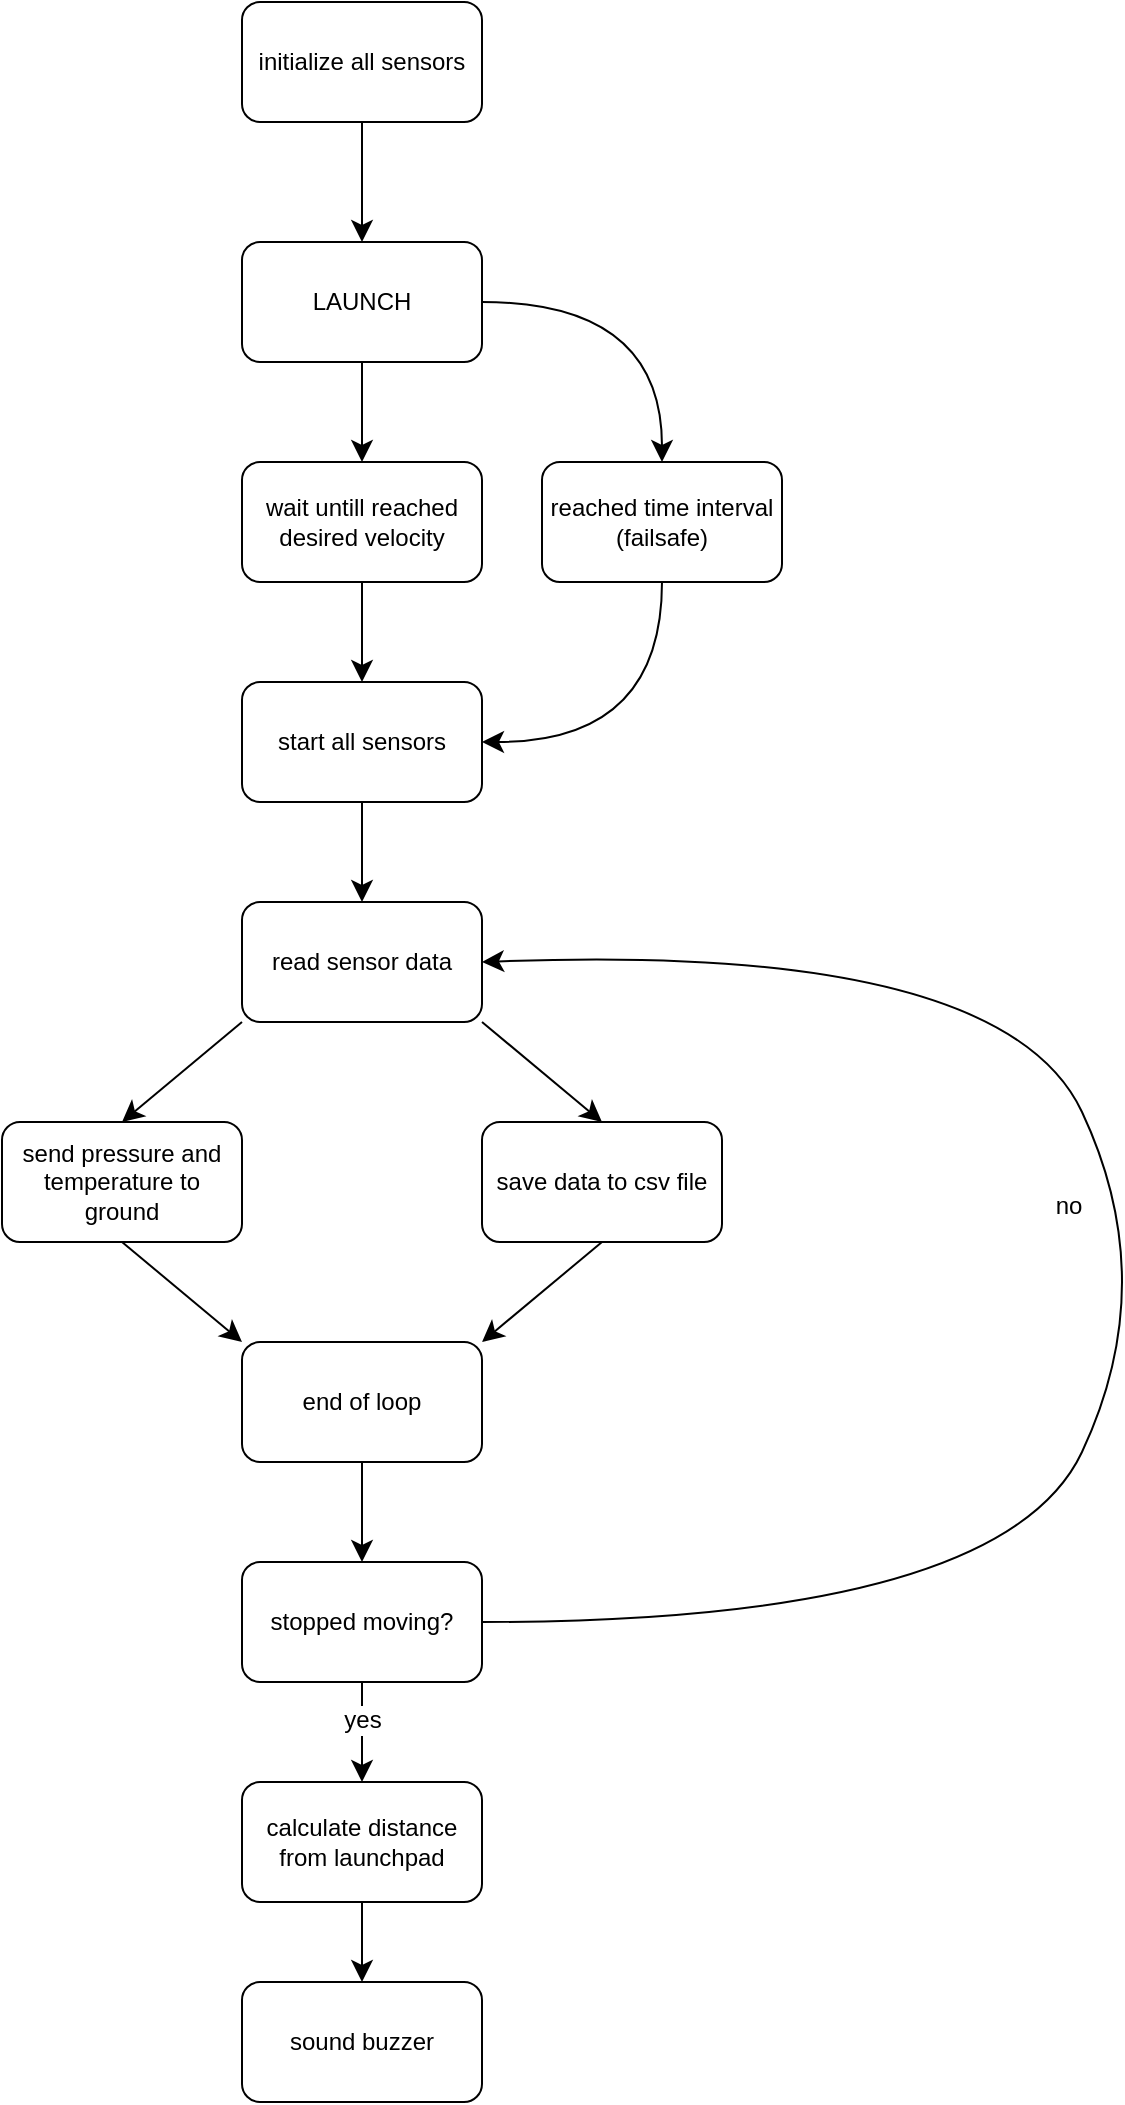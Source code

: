 <mxfile version="26.0.4">
  <diagram name="Page-1" id="edf60f1a-56cd-e834-aa8a-f176f3a09ee4">
    <mxGraphModel dx="1674" dy="834" grid="1" gridSize="10" guides="1" tooltips="1" connect="1" arrows="1" fold="1" page="1" pageScale="1" pageWidth="1100" pageHeight="850" background="none" math="0" shadow="0">
      <root>
        <mxCell id="0" />
        <mxCell id="1" parent="0" />
        <mxCell id="L2QTRndGpPyRp-JIeLMu-5" style="edgeStyle=none;curved=1;rounded=0;orthogonalLoop=1;jettySize=auto;html=1;exitX=0;exitY=1;exitDx=0;exitDy=0;entryX=0.5;entryY=0;entryDx=0;entryDy=0;fontSize=12;startSize=8;endSize=8;" edge="1" parent="1" source="L2QTRndGpPyRp-JIeLMu-1" target="L2QTRndGpPyRp-JIeLMu-3">
          <mxGeometry relative="1" as="geometry" />
        </mxCell>
        <mxCell id="L2QTRndGpPyRp-JIeLMu-1" value="read sensor data" style="rounded=1;whiteSpace=wrap;html=1;" vertex="1" parent="1">
          <mxGeometry x="440" y="450" width="120" height="60" as="geometry" />
        </mxCell>
        <mxCell id="L2QTRndGpPyRp-JIeLMu-3" value="send pressure and temperature to ground" style="rounded=1;whiteSpace=wrap;html=1;" vertex="1" parent="1">
          <mxGeometry x="320" y="560" width="120" height="60" as="geometry" />
        </mxCell>
        <mxCell id="L2QTRndGpPyRp-JIeLMu-6" value="save data to csv file" style="rounded=1;whiteSpace=wrap;html=1;" vertex="1" parent="1">
          <mxGeometry x="560" y="560" width="120" height="60" as="geometry" />
        </mxCell>
        <mxCell id="L2QTRndGpPyRp-JIeLMu-7" value="" style="endArrow=classic;html=1;rounded=0;fontSize=12;startSize=8;endSize=8;curved=1;entryX=0.5;entryY=0;entryDx=0;entryDy=0;exitX=1;exitY=1;exitDx=0;exitDy=0;" edge="1" parent="1" source="L2QTRndGpPyRp-JIeLMu-1" target="L2QTRndGpPyRp-JIeLMu-6">
          <mxGeometry width="50" height="50" relative="1" as="geometry">
            <mxPoint x="460" y="530" as="sourcePoint" />
            <mxPoint x="510" y="480" as="targetPoint" />
          </mxGeometry>
        </mxCell>
        <mxCell id="L2QTRndGpPyRp-JIeLMu-29" style="edgeStyle=none;curved=1;rounded=0;orthogonalLoop=1;jettySize=auto;html=1;exitX=0.5;exitY=1;exitDx=0;exitDy=0;entryX=0.5;entryY=0;entryDx=0;entryDy=0;fontSize=12;startSize=8;endSize=8;" edge="1" parent="1" source="L2QTRndGpPyRp-JIeLMu-8" target="L2QTRndGpPyRp-JIeLMu-28">
          <mxGeometry relative="1" as="geometry" />
        </mxCell>
        <mxCell id="L2QTRndGpPyRp-JIeLMu-8" value="end of loop" style="rounded=1;whiteSpace=wrap;html=1;" vertex="1" parent="1">
          <mxGeometry x="440" y="670" width="120" height="60" as="geometry" />
        </mxCell>
        <mxCell id="L2QTRndGpPyRp-JIeLMu-9" value="" style="endArrow=classic;html=1;rounded=0;fontSize=12;startSize=8;endSize=8;curved=1;exitX=0.5;exitY=1;exitDx=0;exitDy=0;entryX=0;entryY=0;entryDx=0;entryDy=0;" edge="1" parent="1" source="L2QTRndGpPyRp-JIeLMu-3" target="L2QTRndGpPyRp-JIeLMu-8">
          <mxGeometry width="50" height="50" relative="1" as="geometry">
            <mxPoint x="460" y="830" as="sourcePoint" />
            <mxPoint x="510" y="780" as="targetPoint" />
          </mxGeometry>
        </mxCell>
        <mxCell id="L2QTRndGpPyRp-JIeLMu-10" value="" style="endArrow=classic;html=1;rounded=0;fontSize=12;startSize=8;endSize=8;curved=1;exitX=0.5;exitY=1;exitDx=0;exitDy=0;entryX=1;entryY=0;entryDx=0;entryDy=0;" edge="1" parent="1" source="L2QTRndGpPyRp-JIeLMu-6" target="L2QTRndGpPyRp-JIeLMu-8">
          <mxGeometry width="50" height="50" relative="1" as="geometry">
            <mxPoint x="460" y="830" as="sourcePoint" />
            <mxPoint x="510" y="780" as="targetPoint" />
          </mxGeometry>
        </mxCell>
        <mxCell id="L2QTRndGpPyRp-JIeLMu-13" style="edgeStyle=none;curved=1;rounded=0;orthogonalLoop=1;jettySize=auto;html=1;exitX=0.5;exitY=1;exitDx=0;exitDy=0;entryX=0.5;entryY=0;entryDx=0;entryDy=0;fontSize=12;startSize=8;endSize=8;" edge="1" parent="1" source="L2QTRndGpPyRp-JIeLMu-11" target="L2QTRndGpPyRp-JIeLMu-12">
          <mxGeometry relative="1" as="geometry" />
        </mxCell>
        <mxCell id="L2QTRndGpPyRp-JIeLMu-11" value="wait untill reached desired velocity" style="rounded=1;whiteSpace=wrap;html=1;" vertex="1" parent="1">
          <mxGeometry x="440" y="230" width="120" height="60" as="geometry" />
        </mxCell>
        <mxCell id="L2QTRndGpPyRp-JIeLMu-14" style="edgeStyle=none;curved=1;rounded=0;orthogonalLoop=1;jettySize=auto;html=1;exitX=0.5;exitY=1;exitDx=0;exitDy=0;entryX=0.5;entryY=0;entryDx=0;entryDy=0;fontSize=12;startSize=8;endSize=8;" edge="1" parent="1" source="L2QTRndGpPyRp-JIeLMu-12" target="L2QTRndGpPyRp-JIeLMu-1">
          <mxGeometry relative="1" as="geometry" />
        </mxCell>
        <mxCell id="L2QTRndGpPyRp-JIeLMu-12" value="start all sensors" style="rounded=1;whiteSpace=wrap;html=1;" vertex="1" parent="1">
          <mxGeometry x="440" y="340" width="120" height="60" as="geometry" />
        </mxCell>
        <mxCell id="L2QTRndGpPyRp-JIeLMu-15" value="reached time interval&lt;div&gt;(failsafe)&lt;/div&gt;" style="rounded=1;whiteSpace=wrap;html=1;" vertex="1" parent="1">
          <mxGeometry x="590" y="230" width="120" height="60" as="geometry" />
        </mxCell>
        <mxCell id="L2QTRndGpPyRp-JIeLMu-16" value="" style="endArrow=classic;html=1;rounded=0;fontSize=12;startSize=8;endSize=8;curved=1;exitX=1;exitY=0.5;exitDx=0;exitDy=0;entryX=0.5;entryY=0;entryDx=0;entryDy=0;" edge="1" parent="1" source="L2QTRndGpPyRp-JIeLMu-19" target="L2QTRndGpPyRp-JIeLMu-15">
          <mxGeometry width="50" height="50" relative="1" as="geometry">
            <mxPoint x="470" y="420" as="sourcePoint" />
            <mxPoint x="520" y="370" as="targetPoint" />
            <Array as="points">
              <mxPoint x="650" y="150" />
            </Array>
          </mxGeometry>
        </mxCell>
        <mxCell id="L2QTRndGpPyRp-JIeLMu-17" value="" style="endArrow=classic;html=1;rounded=0;fontSize=12;startSize=8;endSize=8;curved=1;exitX=0.5;exitY=1;exitDx=0;exitDy=0;entryX=1;entryY=0.5;entryDx=0;entryDy=0;" edge="1" parent="1" source="L2QTRndGpPyRp-JIeLMu-15" target="L2QTRndGpPyRp-JIeLMu-12">
          <mxGeometry width="50" height="50" relative="1" as="geometry">
            <mxPoint x="470" y="420" as="sourcePoint" />
            <mxPoint x="520" y="370" as="targetPoint" />
            <Array as="points">
              <mxPoint x="650" y="370" />
            </Array>
          </mxGeometry>
        </mxCell>
        <mxCell id="L2QTRndGpPyRp-JIeLMu-21" style="edgeStyle=none;curved=1;rounded=0;orthogonalLoop=1;jettySize=auto;html=1;exitX=0.5;exitY=1;exitDx=0;exitDy=0;entryX=0.5;entryY=0;entryDx=0;entryDy=0;fontSize=12;startSize=8;endSize=8;" edge="1" parent="1" source="L2QTRndGpPyRp-JIeLMu-18" target="L2QTRndGpPyRp-JIeLMu-19">
          <mxGeometry relative="1" as="geometry" />
        </mxCell>
        <mxCell id="L2QTRndGpPyRp-JIeLMu-18" value="initialize all sensors" style="rounded=1;whiteSpace=wrap;html=1;" vertex="1" parent="1">
          <mxGeometry x="440" width="120" height="60" as="geometry" />
        </mxCell>
        <mxCell id="L2QTRndGpPyRp-JIeLMu-20" style="edgeStyle=none;curved=1;rounded=0;orthogonalLoop=1;jettySize=auto;html=1;exitX=0.5;exitY=1;exitDx=0;exitDy=0;entryX=0.5;entryY=0;entryDx=0;entryDy=0;fontSize=12;startSize=8;endSize=8;" edge="1" parent="1" source="L2QTRndGpPyRp-JIeLMu-19" target="L2QTRndGpPyRp-JIeLMu-11">
          <mxGeometry relative="1" as="geometry" />
        </mxCell>
        <mxCell id="L2QTRndGpPyRp-JIeLMu-19" value="LAUNCH" style="rounded=1;whiteSpace=wrap;html=1;" vertex="1" parent="1">
          <mxGeometry x="440" y="120" width="120" height="60" as="geometry" />
        </mxCell>
        <mxCell id="L2QTRndGpPyRp-JIeLMu-28" value="stopped moving?" style="rounded=1;whiteSpace=wrap;html=1;" vertex="1" parent="1">
          <mxGeometry x="440" y="780" width="120" height="60" as="geometry" />
        </mxCell>
        <mxCell id="L2QTRndGpPyRp-JIeLMu-37" style="edgeStyle=none;curved=1;rounded=0;orthogonalLoop=1;jettySize=auto;html=1;exitX=0.5;exitY=1;exitDx=0;exitDy=0;entryX=0.5;entryY=0;entryDx=0;entryDy=0;fontSize=12;startSize=8;endSize=8;" edge="1" parent="1" source="L2QTRndGpPyRp-JIeLMu-30" target="L2QTRndGpPyRp-JIeLMu-36">
          <mxGeometry relative="1" as="geometry" />
        </mxCell>
        <mxCell id="L2QTRndGpPyRp-JIeLMu-30" value="calculate distance from launchpad" style="rounded=1;whiteSpace=wrap;html=1;" vertex="1" parent="1">
          <mxGeometry x="440" y="890" width="120" height="60" as="geometry" />
        </mxCell>
        <mxCell id="L2QTRndGpPyRp-JIeLMu-31" value="" style="endArrow=classic;html=1;rounded=0;fontSize=12;startSize=8;endSize=8;curved=1;exitX=0.5;exitY=1;exitDx=0;exitDy=0;entryX=0.5;entryY=0;entryDx=0;entryDy=0;" edge="1" parent="1" source="L2QTRndGpPyRp-JIeLMu-28" target="L2QTRndGpPyRp-JIeLMu-30">
          <mxGeometry width="50" height="50" relative="1" as="geometry">
            <mxPoint x="520" y="950" as="sourcePoint" />
            <mxPoint x="570" y="900" as="targetPoint" />
          </mxGeometry>
        </mxCell>
        <mxCell id="L2QTRndGpPyRp-JIeLMu-33" value="yes" style="edgeLabel;html=1;align=center;verticalAlign=middle;resizable=0;points=[];fontSize=12;" vertex="1" connectable="0" parent="L2QTRndGpPyRp-JIeLMu-31">
          <mxGeometry x="-0.24" relative="1" as="geometry">
            <mxPoint as="offset" />
          </mxGeometry>
        </mxCell>
        <mxCell id="L2QTRndGpPyRp-JIeLMu-34" value="" style="endArrow=classic;html=1;rounded=0;fontSize=12;startSize=8;endSize=8;curved=1;exitX=1;exitY=0.5;exitDx=0;exitDy=0;entryX=1;entryY=0.5;entryDx=0;entryDy=0;" edge="1" parent="1" source="L2QTRndGpPyRp-JIeLMu-28" target="L2QTRndGpPyRp-JIeLMu-1">
          <mxGeometry width="50" height="50" relative="1" as="geometry">
            <mxPoint x="520" y="750" as="sourcePoint" />
            <mxPoint x="570" y="700" as="targetPoint" />
            <Array as="points">
              <mxPoint x="820" y="810" />
              <mxPoint x="900" y="640" />
              <mxPoint x="820" y="470" />
            </Array>
          </mxGeometry>
        </mxCell>
        <mxCell id="L2QTRndGpPyRp-JIeLMu-35" value="no" style="edgeLabel;html=1;align=center;verticalAlign=middle;resizable=0;points=[];fontSize=12;" vertex="1" connectable="0" parent="L2QTRndGpPyRp-JIeLMu-34">
          <mxGeometry x="0.122" y="26" relative="1" as="geometry">
            <mxPoint as="offset" />
          </mxGeometry>
        </mxCell>
        <mxCell id="L2QTRndGpPyRp-JIeLMu-36" value="sound buzzer" style="rounded=1;whiteSpace=wrap;html=1;" vertex="1" parent="1">
          <mxGeometry x="440" y="990" width="120" height="60" as="geometry" />
        </mxCell>
      </root>
    </mxGraphModel>
  </diagram>
</mxfile>
